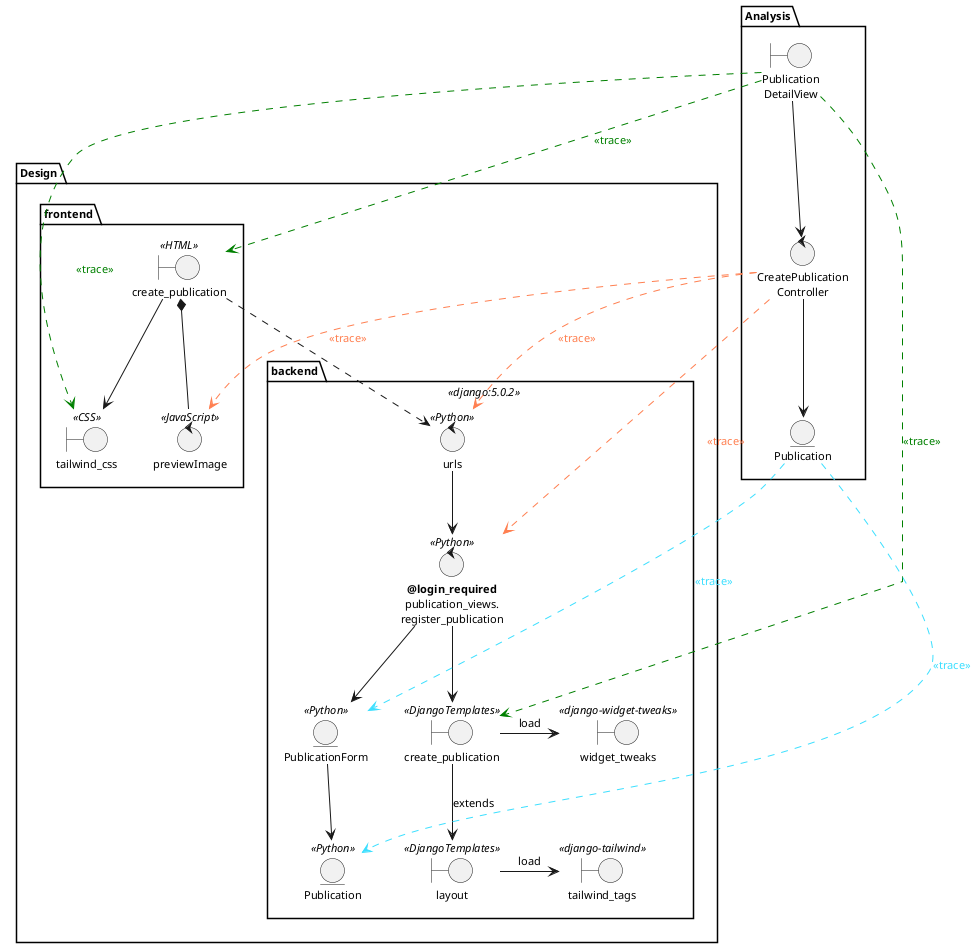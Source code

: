 @startuml
skinparam style strictuml
skinparam defaultTextAlignment center
skinparam defaultFontSize 11

package Analysis{
    boundary "Publication\nDetailView" as PublicationDetailViewAnalysis
    entity "Publication" as PublicationAnalysis
    control "CreatePublication\nController" as CreatePublicationControllerAnalysis

    PublicationDetailViewAnalysis --> CreatePublicationControllerAnalysis
    CreatePublicationControllerAnalysis --> PublicationAnalysis
}

package Design{
    package backend <<django:5.0.2>>{
        boundary "create_publication" as PublicationDetailView << DjangoTemplates >>
        boundary "layout" as mainLayoutProfileView << DjangoTemplates >>
        boundary "widget_tweaks" as widgetTweaks << django-widget-tweaks >>
        boundary "tailwind_tags" as tailwindTags << django-tailwind >>
        control urls << Python >>
        control "<b>@login_required</b>\npublication_views.\nregister_publication" as CreatePublicationController << Python >>
        entity PublicationForm << Python >>
        entity Publication << Python >>
    }

    package frontend {
        boundary "create_publication" as PublicationHtml << HTML >>
        boundary "tailwind_css" as outputCss << CSS >>
        control previewImage << JavaScript >>
    }

    PublicationHtml -d-> outputCss
    PublicationHtml *-d- previewImage
    PublicationHtml ..> urls
    urls --> CreatePublicationController
    CreatePublicationController -d-> PublicationDetailView
    PublicationDetailView -d-> mainLayoutProfileView: extends
    mainLayoutProfileView -> tailwindTags: load
    PublicationDetailView -> widgetTweaks: load

    CreatePublicationController -d-> PublicationForm
    PublicationForm -d-> Publication
}

'trace
PublicationDetailViewAnalysis .[#green]r.> PublicationHtml : <font color=green><<trace>></font>
PublicationDetailViewAnalysis .[#green].> outputCss : <font color=green><<trace>></font>
PublicationDetailViewAnalysis .[#green].> PublicationDetailView : <font color=green><<trace>></font>

CreatePublicationControllerAnalysis .[#coral].> urls : <font color=coral><<trace>></font>
CreatePublicationControllerAnalysis .[#coral].> CreatePublicationController : <font color=coral><<trace>></font>
CreatePublicationControllerAnalysis .[#coral].> previewImage : <font color=coral><<trace>></font>

PublicationAnalysis .[#3cdfff].> PublicationForm : <font color=3cdfff><<trace>></font>
PublicationAnalysis .[#3cdfff].> Publication : <font color=3cdfff><<trace>></font>


@enduml